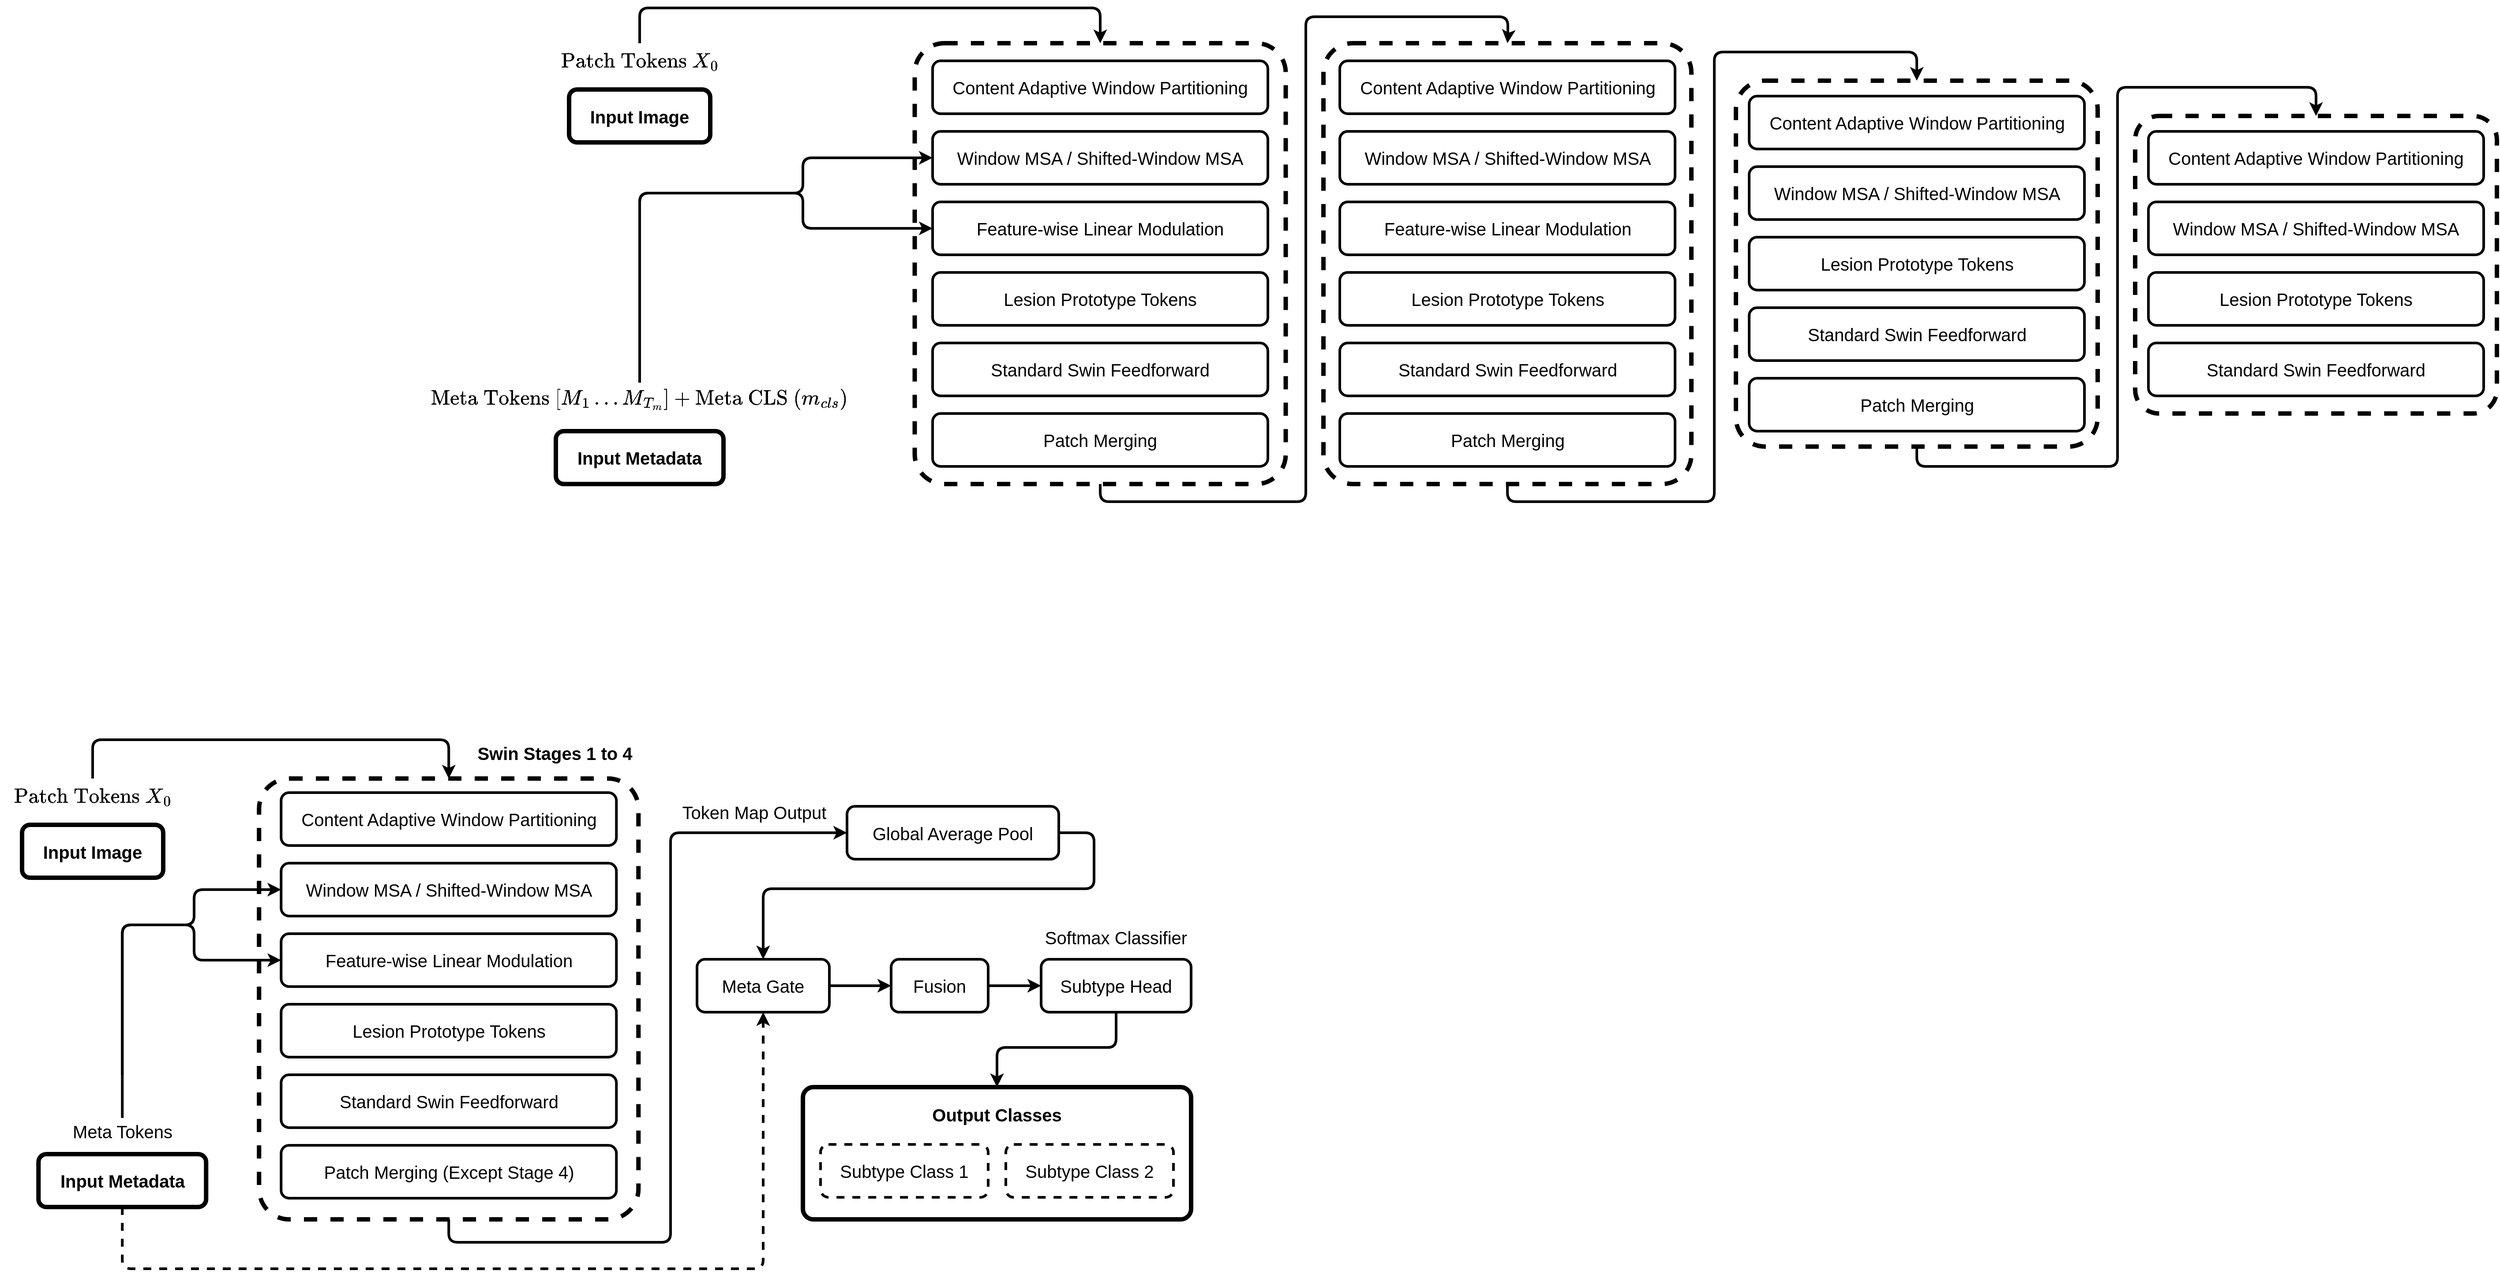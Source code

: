 <mxfile version="28.1.1">
  <diagram name="Page-1" id="LP4Lb6s6A55-pqGKUZwg">
    <mxGraphModel dx="3621" dy="1066" grid="1" gridSize="10" guides="1" tooltips="1" connect="1" arrows="1" fold="1" page="1" pageScale="1" pageWidth="827" pageHeight="1169" math="1" shadow="0">
      <root>
        <mxCell id="0" />
        <mxCell id="1" parent="0" />
        <mxCell id="s6Bo0KcBa6-XlI6CI8b0-150" value="" style="rounded=1;whiteSpace=wrap;html=1;strokeWidth=5;arcSize=8;" vertex="1" parent="1">
          <mxGeometry x="-530" y="1604" width="440" height="150" as="geometry" />
        </mxCell>
        <mxCell id="s6Bo0KcBa6-XlI6CI8b0-39" style="edgeStyle=orthogonalEdgeStyle;rounded=1;orthogonalLoop=1;jettySize=auto;html=1;exitX=0.5;exitY=1;exitDx=0;exitDy=0;entryX=0.5;entryY=0;entryDx=0;entryDy=0;curved=0;strokeWidth=3;" edge="1" parent="1" source="s6Bo0KcBa6-XlI6CI8b0-15" target="s6Bo0KcBa6-XlI6CI8b0-25">
          <mxGeometry relative="1" as="geometry">
            <Array as="points">
              <mxPoint x="-193" y="940" />
              <mxPoint x="40" y="940" />
              <mxPoint x="40" y="390" />
              <mxPoint x="269" y="390" />
              <mxPoint x="269" y="415" />
            </Array>
          </mxGeometry>
        </mxCell>
        <mxCell id="s6Bo0KcBa6-XlI6CI8b0-15" value="" style="rounded=1;whiteSpace=wrap;html=1;strokeWidth=5;dashed=1;arcSize=8;" vertex="1" parent="1">
          <mxGeometry x="-403.25" y="420" width="420.5" height="500" as="geometry" />
        </mxCell>
        <mxCell id="s6Bo0KcBa6-XlI6CI8b0-1" value="&lt;font style=&quot;font-size: 20px; line-height: 140%;&quot;&gt;Input Image&lt;/font&gt;" style="rounded=1;whiteSpace=wrap;html=1;fontStyle=1;strokeColor=default;fillColor=light-dark(#FFFFFF,var(--ge-dark-color, #121212));strokeWidth=5;" vertex="1" parent="1">
          <mxGeometry x="-795" y="472.5" width="160" height="60" as="geometry" />
        </mxCell>
        <mxCell id="s6Bo0KcBa6-XlI6CI8b0-2" value="&lt;font style=&quot;font-size: 20px; line-height: 140%;&quot;&gt;Input Metadata&lt;/font&gt;" style="rounded=1;whiteSpace=wrap;html=1;fontStyle=1;strokeColor=default;fillColor=light-dark(#FFFFFF,var(--ge-dark-color, #121212));strokeWidth=5;" vertex="1" parent="1">
          <mxGeometry x="-810" y="860" width="190" height="60" as="geometry" />
        </mxCell>
        <mxCell id="s6Bo0KcBa6-XlI6CI8b0-51" style="edgeStyle=orthogonalEdgeStyle;rounded=1;orthogonalLoop=1;jettySize=auto;html=1;exitX=0.5;exitY=0;exitDx=0;exitDy=0;entryX=0.5;entryY=0;entryDx=0;entryDy=0;curved=0;strokeWidth=3;" edge="1" parent="1" source="s6Bo0KcBa6-XlI6CI8b0-4" target="s6Bo0KcBa6-XlI6CI8b0-15">
          <mxGeometry relative="1" as="geometry">
            <Array as="points">
              <mxPoint x="-715" y="380" />
              <mxPoint x="-193" y="380" />
            </Array>
          </mxGeometry>
        </mxCell>
        <mxCell id="s6Bo0KcBa6-XlI6CI8b0-4" value="\[&#xa;\text{Patch Tokens } X_0&#xa;\]" style="text;whiteSpace=wrap;align=center;verticalAlign=middle;fontSize=20;" vertex="1" parent="1">
          <mxGeometry x="-820" y="420" width="210" height="40" as="geometry" />
        </mxCell>
        <mxCell id="s6Bo0KcBa6-XlI6CI8b0-53" style="edgeStyle=orthogonalEdgeStyle;rounded=1;orthogonalLoop=1;jettySize=auto;html=1;exitX=0.5;exitY=0;exitDx=0;exitDy=0;entryX=0;entryY=0.5;entryDx=0;entryDy=0;curved=0;strokeWidth=3;" edge="1" parent="1" source="s6Bo0KcBa6-XlI6CI8b0-6" target="s6Bo0KcBa6-XlI6CI8b0-9">
          <mxGeometry relative="1" as="geometry">
            <Array as="points">
              <mxPoint x="-715" y="590" />
              <mxPoint x="-530" y="590" />
              <mxPoint x="-530" y="550" />
            </Array>
          </mxGeometry>
        </mxCell>
        <mxCell id="s6Bo0KcBa6-XlI6CI8b0-54" style="edgeStyle=orthogonalEdgeStyle;rounded=1;orthogonalLoop=1;jettySize=auto;html=1;exitX=0.5;exitY=0;exitDx=0;exitDy=0;entryX=0;entryY=0.5;entryDx=0;entryDy=0;curved=0;strokeWidth=3;" edge="1" parent="1" source="s6Bo0KcBa6-XlI6CI8b0-6" target="s6Bo0KcBa6-XlI6CI8b0-10">
          <mxGeometry relative="1" as="geometry">
            <Array as="points">
              <mxPoint x="-715" y="590" />
              <mxPoint x="-530" y="590" />
              <mxPoint x="-530" y="630" />
            </Array>
          </mxGeometry>
        </mxCell>
        <mxCell id="s6Bo0KcBa6-XlI6CI8b0-6" value="\[&#xa;\text{Meta Tokens } [M_1 \ldots M_{T_m}] + \text{Meta CLS } (m_{cls})&#xa;\]" style="text;whiteSpace=wrap;verticalAlign=middle;fontSize=20;align=center;" vertex="1" parent="1">
          <mxGeometry x="-950" y="805" width="470" height="35" as="geometry" />
        </mxCell>
        <mxCell id="s6Bo0KcBa6-XlI6CI8b0-8" value="&lt;span style=&quot;font-size: 20px;&quot;&gt;Content Adaptive Window Partitioning&lt;/span&gt;" style="rounded=1;whiteSpace=wrap;html=1;fontStyle=0;strokeColor=default;fillColor=light-dark(#FFFFFF,var(--ge-dark-color, #121212));strokeWidth=3;" vertex="1" parent="1">
          <mxGeometry x="-383" y="440" width="380" height="60" as="geometry" />
        </mxCell>
        <mxCell id="s6Bo0KcBa6-XlI6CI8b0-9" value="&lt;font style=&quot;font-size: 20px;&quot;&gt;Window MSA / Shifted-Window MSA&lt;/font&gt;" style="rounded=1;whiteSpace=wrap;html=1;fontStyle=0;strokeColor=default;fillColor=light-dark(#FFFFFF,var(--ge-dark-color, #121212));strokeWidth=3;" vertex="1" parent="1">
          <mxGeometry x="-383" y="520" width="380" height="60" as="geometry" />
        </mxCell>
        <mxCell id="s6Bo0KcBa6-XlI6CI8b0-10" value="&lt;p data-pm-slice=&quot;0 0 []&quot;&gt;&lt;font style=&quot;font-size: 20px;&quot;&gt;Feature-wise Linear Modulation&lt;/font&gt;&lt;/p&gt;" style="rounded=1;whiteSpace=wrap;html=1;fontStyle=0;strokeColor=default;fillColor=light-dark(#FFFFFF,var(--ge-dark-color, #121212));strokeWidth=3;" vertex="1" parent="1">
          <mxGeometry x="-383" y="600" width="380" height="60" as="geometry" />
        </mxCell>
        <mxCell id="s6Bo0KcBa6-XlI6CI8b0-11" value="&lt;p data-pm-slice=&quot;0 0 []&quot;&gt;&lt;font style=&quot;font-size: 20px;&quot;&gt;Lesion Prototype Tokens&lt;/font&gt;&lt;/p&gt;" style="rounded=1;whiteSpace=wrap;html=1;fontStyle=0;strokeColor=default;fillColor=light-dark(#FFFFFF,var(--ge-dark-color, #121212));strokeWidth=3;" vertex="1" parent="1">
          <mxGeometry x="-383" y="680" width="380" height="60" as="geometry" />
        </mxCell>
        <mxCell id="s6Bo0KcBa6-XlI6CI8b0-13" value="&lt;p data-pm-slice=&quot;0 0 []&quot;&gt;&lt;font style=&quot;font-size: 20px; line-height: 180%;&quot;&gt;Standard Swin Feedforward&lt;/font&gt;&lt;/p&gt;" style="rounded=1;whiteSpace=wrap;html=1;fontStyle=0;strokeColor=default;fillColor=light-dark(#FFFFFF,var(--ge-dark-color, #121212));strokeWidth=3;" vertex="1" parent="1">
          <mxGeometry x="-383" y="760" width="380" height="60" as="geometry" />
        </mxCell>
        <mxCell id="s6Bo0KcBa6-XlI6CI8b0-14" value="&lt;p data-pm-slice=&quot;0 0 []&quot;&gt;&lt;font style=&quot;font-size: 20px;&quot;&gt;Patch Merging&lt;/font&gt;&lt;/p&gt;" style="rounded=1;whiteSpace=wrap;html=1;fontStyle=0;strokeColor=default;fillColor=light-dark(#FFFFFF,var(--ge-dark-color, #121212));strokeWidth=3;" vertex="1" parent="1">
          <mxGeometry x="-383" y="840" width="380" height="60" as="geometry" />
        </mxCell>
        <mxCell id="s6Bo0KcBa6-XlI6CI8b0-40" style="edgeStyle=orthogonalEdgeStyle;rounded=1;orthogonalLoop=1;jettySize=auto;html=1;exitX=0.5;exitY=1;exitDx=0;exitDy=0;entryX=0.5;entryY=0;entryDx=0;entryDy=0;curved=0;strokeWidth=3;" edge="1" parent="1" source="s6Bo0KcBa6-XlI6CI8b0-25" target="s6Bo0KcBa6-XlI6CI8b0-32">
          <mxGeometry relative="1" as="geometry">
            <Array as="points">
              <mxPoint x="269" y="940" />
              <mxPoint x="503" y="940" />
              <mxPoint x="503" y="430" />
              <mxPoint x="733" y="430" />
            </Array>
          </mxGeometry>
        </mxCell>
        <mxCell id="s6Bo0KcBa6-XlI6CI8b0-25" value="" style="rounded=1;whiteSpace=wrap;html=1;strokeWidth=5;dashed=1;arcSize=8;" vertex="1" parent="1">
          <mxGeometry x="60" y="420" width="417" height="500" as="geometry" />
        </mxCell>
        <mxCell id="s6Bo0KcBa6-XlI6CI8b0-26" value="&lt;span style=&quot;font-size: 20px;&quot;&gt;Content Adaptive Window Partitioning&lt;/span&gt;" style="rounded=1;whiteSpace=wrap;html=1;fontStyle=0;strokeColor=default;fillColor=light-dark(#FFFFFF,var(--ge-dark-color, #121212));strokeWidth=3;" vertex="1" parent="1">
          <mxGeometry x="78.5" y="440" width="380" height="60" as="geometry" />
        </mxCell>
        <mxCell id="s6Bo0KcBa6-XlI6CI8b0-27" value="&lt;font style=&quot;font-size: 20px;&quot;&gt;Window MSA / Shifted-Window MSA&lt;/font&gt;" style="rounded=1;whiteSpace=wrap;html=1;fontStyle=0;strokeColor=default;fillColor=light-dark(#FFFFFF,var(--ge-dark-color, #121212));strokeWidth=3;" vertex="1" parent="1">
          <mxGeometry x="78.5" y="520" width="380" height="60" as="geometry" />
        </mxCell>
        <mxCell id="s6Bo0KcBa6-XlI6CI8b0-28" value="&lt;p data-pm-slice=&quot;0 0 []&quot;&gt;&lt;font style=&quot;font-size: 20px;&quot;&gt;Feature-wise Linear Modulation&lt;/font&gt;&lt;/p&gt;" style="rounded=1;whiteSpace=wrap;html=1;fontStyle=0;strokeColor=default;fillColor=light-dark(#FFFFFF,var(--ge-dark-color, #121212));strokeWidth=3;" vertex="1" parent="1">
          <mxGeometry x="78.5" y="600" width="380" height="60" as="geometry" />
        </mxCell>
        <mxCell id="s6Bo0KcBa6-XlI6CI8b0-29" value="&lt;p data-pm-slice=&quot;0 0 []&quot;&gt;&lt;font style=&quot;font-size: 20px;&quot;&gt;Lesion Prototype Tokens&lt;/font&gt;&lt;/p&gt;" style="rounded=1;whiteSpace=wrap;html=1;fontStyle=0;strokeColor=default;fillColor=light-dark(#FFFFFF,var(--ge-dark-color, #121212));strokeWidth=3;" vertex="1" parent="1">
          <mxGeometry x="78.5" y="680" width="380" height="60" as="geometry" />
        </mxCell>
        <mxCell id="s6Bo0KcBa6-XlI6CI8b0-30" value="&lt;p data-pm-slice=&quot;0 0 []&quot;&gt;&lt;font style=&quot;font-size: 20px; line-height: 180%;&quot;&gt;Standard Swin Feedforward&lt;/font&gt;&lt;/p&gt;" style="rounded=1;whiteSpace=wrap;html=1;fontStyle=0;strokeColor=default;fillColor=light-dark(#FFFFFF,var(--ge-dark-color, #121212));strokeWidth=3;" vertex="1" parent="1">
          <mxGeometry x="78.5" y="760" width="380" height="60" as="geometry" />
        </mxCell>
        <mxCell id="s6Bo0KcBa6-XlI6CI8b0-31" value="&lt;p data-pm-slice=&quot;0 0 []&quot;&gt;&lt;font style=&quot;font-size: 20px;&quot;&gt;Patch Merging&lt;/font&gt;&lt;/p&gt;" style="rounded=1;whiteSpace=wrap;html=1;fontStyle=0;strokeColor=default;fillColor=light-dark(#FFFFFF,var(--ge-dark-color, #121212));strokeWidth=3;" vertex="1" parent="1">
          <mxGeometry x="78.5" y="840" width="380" height="60" as="geometry" />
        </mxCell>
        <mxCell id="s6Bo0KcBa6-XlI6CI8b0-47" style="edgeStyle=orthogonalEdgeStyle;rounded=1;orthogonalLoop=1;jettySize=auto;html=1;exitX=0.5;exitY=1;exitDx=0;exitDy=0;entryX=0.5;entryY=0;entryDx=0;entryDy=0;curved=0;strokeWidth=3;" edge="1" parent="1" source="s6Bo0KcBa6-XlI6CI8b0-32" target="s6Bo0KcBa6-XlI6CI8b0-41">
          <mxGeometry relative="1" as="geometry">
            <Array as="points">
              <mxPoint x="732" y="900" />
              <mxPoint x="960" y="900" />
              <mxPoint x="960" y="470" />
              <mxPoint x="1185" y="470" />
            </Array>
          </mxGeometry>
        </mxCell>
        <mxCell id="s6Bo0KcBa6-XlI6CI8b0-32" value="" style="rounded=1;whiteSpace=wrap;html=1;strokeWidth=5;dashed=1;arcSize=8;" vertex="1" parent="1">
          <mxGeometry x="527.5" y="462.5" width="410" height="415" as="geometry" />
        </mxCell>
        <mxCell id="s6Bo0KcBa6-XlI6CI8b0-33" value="&lt;span style=&quot;font-size: 20px;&quot;&gt;Content Adaptive Window Partitioning&lt;/span&gt;" style="rounded=1;whiteSpace=wrap;html=1;fontStyle=0;strokeColor=default;fillColor=light-dark(#FFFFFF,var(--ge-dark-color, #121212));strokeWidth=3;" vertex="1" parent="1">
          <mxGeometry x="542.5" y="480" width="380" height="60" as="geometry" />
        </mxCell>
        <mxCell id="s6Bo0KcBa6-XlI6CI8b0-34" value="&lt;font style=&quot;font-size: 20px;&quot;&gt;Window MSA / Shifted-Window MSA&lt;/font&gt;" style="rounded=1;whiteSpace=wrap;html=1;fontStyle=0;strokeColor=default;fillColor=light-dark(#FFFFFF,var(--ge-dark-color, #121212));strokeWidth=3;" vertex="1" parent="1">
          <mxGeometry x="542.5" y="560" width="380" height="60" as="geometry" />
        </mxCell>
        <mxCell id="s6Bo0KcBa6-XlI6CI8b0-36" value="&lt;p data-pm-slice=&quot;0 0 []&quot;&gt;&lt;font style=&quot;font-size: 20px;&quot;&gt;Lesion Prototype Tokens&lt;/font&gt;&lt;/p&gt;" style="rounded=1;whiteSpace=wrap;html=1;fontStyle=0;strokeColor=default;fillColor=light-dark(#FFFFFF,var(--ge-dark-color, #121212));strokeWidth=3;" vertex="1" parent="1">
          <mxGeometry x="542.5" y="640" width="380" height="60" as="geometry" />
        </mxCell>
        <mxCell id="s6Bo0KcBa6-XlI6CI8b0-37" value="&lt;p data-pm-slice=&quot;0 0 []&quot;&gt;&lt;font style=&quot;font-size: 20px; line-height: 180%;&quot;&gt;Standard Swin Feedforward&lt;/font&gt;&lt;/p&gt;" style="rounded=1;whiteSpace=wrap;html=1;fontStyle=0;strokeColor=default;fillColor=light-dark(#FFFFFF,var(--ge-dark-color, #121212));strokeWidth=3;" vertex="1" parent="1">
          <mxGeometry x="542.5" y="720" width="380" height="60" as="geometry" />
        </mxCell>
        <mxCell id="s6Bo0KcBa6-XlI6CI8b0-38" value="&lt;p data-pm-slice=&quot;0 0 []&quot;&gt;&lt;font style=&quot;font-size: 20px;&quot;&gt;Patch Merging&lt;/font&gt;&lt;/p&gt;" style="rounded=1;whiteSpace=wrap;html=1;fontStyle=0;strokeColor=default;fillColor=light-dark(#FFFFFF,var(--ge-dark-color, #121212));strokeWidth=3;" vertex="1" parent="1">
          <mxGeometry x="542.5" y="800" width="380" height="60" as="geometry" />
        </mxCell>
        <mxCell id="s6Bo0KcBa6-XlI6CI8b0-41" value="" style="rounded=1;whiteSpace=wrap;html=1;strokeWidth=5;dashed=1;arcSize=8;" vertex="1" parent="1">
          <mxGeometry x="980" y="502.5" width="410" height="337.5" as="geometry" />
        </mxCell>
        <mxCell id="s6Bo0KcBa6-XlI6CI8b0-42" value="&lt;span style=&quot;font-size: 20px;&quot;&gt;Content Adaptive Window Partitioning&lt;/span&gt;" style="rounded=1;whiteSpace=wrap;html=1;fontStyle=0;strokeColor=default;fillColor=light-dark(#FFFFFF,var(--ge-dark-color, #121212));strokeWidth=3;" vertex="1" parent="1">
          <mxGeometry x="995" y="520" width="380" height="60" as="geometry" />
        </mxCell>
        <mxCell id="s6Bo0KcBa6-XlI6CI8b0-43" value="&lt;font style=&quot;font-size: 20px;&quot;&gt;Window MSA / Shifted-Window MSA&lt;/font&gt;" style="rounded=1;whiteSpace=wrap;html=1;fontStyle=0;strokeColor=default;fillColor=light-dark(#FFFFFF,var(--ge-dark-color, #121212));strokeWidth=3;" vertex="1" parent="1">
          <mxGeometry x="995" y="600" width="380" height="60" as="geometry" />
        </mxCell>
        <mxCell id="s6Bo0KcBa6-XlI6CI8b0-44" value="&lt;p data-pm-slice=&quot;0 0 []&quot;&gt;&lt;font style=&quot;font-size: 20px;&quot;&gt;Lesion Prototype Tokens&lt;/font&gt;&lt;/p&gt;" style="rounded=1;whiteSpace=wrap;html=1;fontStyle=0;strokeColor=default;fillColor=light-dark(#FFFFFF,var(--ge-dark-color, #121212));strokeWidth=3;" vertex="1" parent="1">
          <mxGeometry x="995" y="680" width="380" height="60" as="geometry" />
        </mxCell>
        <mxCell id="s6Bo0KcBa6-XlI6CI8b0-45" value="&lt;p data-pm-slice=&quot;0 0 []&quot;&gt;&lt;font style=&quot;font-size: 20px; line-height: 180%;&quot;&gt;Standard Swin Feedforward&lt;/font&gt;&lt;/p&gt;" style="rounded=1;whiteSpace=wrap;html=1;fontStyle=0;strokeColor=default;fillColor=light-dark(#FFFFFF,var(--ge-dark-color, #121212));strokeWidth=3;" vertex="1" parent="1">
          <mxGeometry x="995" y="760" width="380" height="60" as="geometry" />
        </mxCell>
        <mxCell id="s6Bo0KcBa6-XlI6CI8b0-134" style="edgeStyle=orthogonalEdgeStyle;rounded=1;orthogonalLoop=1;jettySize=auto;html=1;exitX=0.5;exitY=1;exitDx=0;exitDy=0;curved=0;strokeWidth=3;entryX=0;entryY=0.5;entryDx=0;entryDy=0;" edge="1" parent="1" source="s6Bo0KcBa6-XlI6CI8b0-91" target="s6Bo0KcBa6-XlI6CI8b0-132">
          <mxGeometry relative="1" as="geometry">
            <mxPoint x="-520" y="1250" as="targetPoint" />
            <Array as="points">
              <mxPoint x="-931" y="1780" />
              <mxPoint x="-680" y="1780" />
              <mxPoint x="-680" y="1316" />
            </Array>
          </mxGeometry>
        </mxCell>
        <mxCell id="s6Bo0KcBa6-XlI6CI8b0-91" value="" style="rounded=1;whiteSpace=wrap;html=1;strokeWidth=5;dashed=1;arcSize=8;" vertex="1" parent="1">
          <mxGeometry x="-1146.38" y="1254" width="430" height="500" as="geometry" />
        </mxCell>
        <mxCell id="s6Bo0KcBa6-XlI6CI8b0-92" value="&lt;font style=&quot;font-size: 20px; line-height: 140%;&quot;&gt;Input Image&lt;/font&gt;" style="rounded=1;whiteSpace=wrap;html=1;fontStyle=1;strokeColor=default;fillColor=light-dark(#FFFFFF,var(--ge-dark-color, #121212));strokeWidth=5;" vertex="1" parent="1">
          <mxGeometry x="-1415" y="1306.5" width="160" height="60" as="geometry" />
        </mxCell>
        <mxCell id="s6Bo0KcBa6-XlI6CI8b0-139" style="edgeStyle=orthogonalEdgeStyle;rounded=1;orthogonalLoop=1;jettySize=auto;html=1;exitX=0.5;exitY=1;exitDx=0;exitDy=0;entryX=0.5;entryY=1;entryDx=0;entryDy=0;curved=0;strokeWidth=3;dashed=1;" edge="1" parent="1" source="s6Bo0KcBa6-XlI6CI8b0-93" target="s6Bo0KcBa6-XlI6CI8b0-136">
          <mxGeometry relative="1" as="geometry">
            <Array as="points">
              <mxPoint x="-1301" y="1810" />
              <mxPoint x="-575" y="1810" />
            </Array>
          </mxGeometry>
        </mxCell>
        <mxCell id="s6Bo0KcBa6-XlI6CI8b0-93" value="&lt;font style=&quot;font-size: 20px; line-height: 140%;&quot;&gt;Input Metadata&lt;/font&gt;" style="rounded=1;whiteSpace=wrap;html=1;fontStyle=1;strokeColor=default;fillColor=light-dark(#FFFFFF,var(--ge-dark-color, #121212));strokeWidth=5;" vertex="1" parent="1">
          <mxGeometry x="-1396.38" y="1680" width="190" height="60" as="geometry" />
        </mxCell>
        <mxCell id="s6Bo0KcBa6-XlI6CI8b0-94" style="edgeStyle=orthogonalEdgeStyle;rounded=1;orthogonalLoop=1;jettySize=auto;html=1;exitX=0.5;exitY=0;exitDx=0;exitDy=0;curved=0;strokeWidth=3;entryX=0.5;entryY=0;entryDx=0;entryDy=0;" edge="1" parent="1" source="s6Bo0KcBa6-XlI6CI8b0-95" target="s6Bo0KcBa6-XlI6CI8b0-91">
          <mxGeometry relative="1" as="geometry">
            <Array as="points">
              <mxPoint x="-1335" y="1210" />
              <mxPoint x="-931" y="1210" />
            </Array>
            <mxPoint x="-780" y="1140" as="targetPoint" />
          </mxGeometry>
        </mxCell>
        <mxCell id="s6Bo0KcBa6-XlI6CI8b0-95" value="\[&#xa;\text{Patch Tokens } X_0&#xa;\]" style="text;whiteSpace=wrap;align=center;verticalAlign=middle;fontSize=20;" vertex="1" parent="1">
          <mxGeometry x="-1440" y="1254" width="210" height="40" as="geometry" />
        </mxCell>
        <mxCell id="s6Bo0KcBa6-XlI6CI8b0-96" style="edgeStyle=orthogonalEdgeStyle;rounded=1;orthogonalLoop=1;jettySize=auto;html=1;exitX=0.5;exitY=0;exitDx=0;exitDy=0;entryX=0;entryY=0.5;entryDx=0;entryDy=0;curved=0;strokeWidth=3;" edge="1" parent="1" target="s6Bo0KcBa6-XlI6CI8b0-100">
          <mxGeometry relative="1" as="geometry">
            <Array as="points">
              <mxPoint x="-1301" y="1420" />
              <mxPoint x="-1220" y="1420" />
              <mxPoint x="-1220" y="1380" />
            </Array>
            <mxPoint x="-1301.38" y="1590" as="sourcePoint" />
          </mxGeometry>
        </mxCell>
        <mxCell id="s6Bo0KcBa6-XlI6CI8b0-97" style="edgeStyle=orthogonalEdgeStyle;rounded=1;orthogonalLoop=1;jettySize=auto;html=1;entryX=0;entryY=0.5;entryDx=0;entryDy=0;curved=0;strokeWidth=3;exitX=0.5;exitY=0;exitDx=0;exitDy=0;" edge="1" parent="1" source="s6Bo0KcBa6-XlI6CI8b0-156" target="s6Bo0KcBa6-XlI6CI8b0-101">
          <mxGeometry relative="1" as="geometry">
            <Array as="points">
              <mxPoint x="-1301" y="1420" />
              <mxPoint x="-1220" y="1420" />
              <mxPoint x="-1220" y="1460" />
            </Array>
            <mxPoint x="-1301.38" y="1590" as="sourcePoint" />
          </mxGeometry>
        </mxCell>
        <mxCell id="s6Bo0KcBa6-XlI6CI8b0-99" value="&lt;span style=&quot;font-size: 20px;&quot;&gt;Content Adaptive Window Partitioning&lt;/span&gt;" style="rounded=1;whiteSpace=wrap;html=1;fontStyle=0;strokeColor=default;fillColor=light-dark(#FFFFFF,var(--ge-dark-color, #121212));strokeWidth=3;" vertex="1" parent="1">
          <mxGeometry x="-1121.38" y="1270" width="380" height="60" as="geometry" />
        </mxCell>
        <mxCell id="s6Bo0KcBa6-XlI6CI8b0-100" value="&lt;font style=&quot;font-size: 20px;&quot;&gt;Window MSA / Shifted-Window MSA&lt;/font&gt;" style="rounded=1;whiteSpace=wrap;html=1;fontStyle=0;strokeColor=default;fillColor=light-dark(#FFFFFF,var(--ge-dark-color, #121212));strokeWidth=3;" vertex="1" parent="1">
          <mxGeometry x="-1121.38" y="1350" width="380" height="60" as="geometry" />
        </mxCell>
        <mxCell id="s6Bo0KcBa6-XlI6CI8b0-101" value="&lt;p data-pm-slice=&quot;0 0 []&quot;&gt;&lt;font style=&quot;font-size: 20px;&quot;&gt;Feature-wise Linear Modulation&lt;/font&gt;&lt;/p&gt;" style="rounded=1;whiteSpace=wrap;html=1;fontStyle=0;strokeColor=default;fillColor=light-dark(#FFFFFF,var(--ge-dark-color, #121212));strokeWidth=3;" vertex="1" parent="1">
          <mxGeometry x="-1121.38" y="1430" width="380" height="60" as="geometry" />
        </mxCell>
        <mxCell id="s6Bo0KcBa6-XlI6CI8b0-102" value="&lt;p data-pm-slice=&quot;0 0 []&quot;&gt;&lt;font style=&quot;font-size: 20px;&quot;&gt;Lesion Prototype Tokens&lt;/font&gt;&lt;/p&gt;" style="rounded=1;whiteSpace=wrap;html=1;fontStyle=0;strokeColor=default;fillColor=light-dark(#FFFFFF,var(--ge-dark-color, #121212));strokeWidth=3;" vertex="1" parent="1">
          <mxGeometry x="-1121.38" y="1510" width="380" height="60" as="geometry" />
        </mxCell>
        <mxCell id="s6Bo0KcBa6-XlI6CI8b0-103" value="&lt;p data-pm-slice=&quot;0 0 []&quot;&gt;&lt;font style=&quot;font-size: 20px; line-height: 180%;&quot;&gt;Standard Swin Feedforward&lt;/font&gt;&lt;/p&gt;" style="rounded=1;whiteSpace=wrap;html=1;fontStyle=0;strokeColor=default;fillColor=light-dark(#FFFFFF,var(--ge-dark-color, #121212));strokeWidth=3;" vertex="1" parent="1">
          <mxGeometry x="-1121.38" y="1590" width="380" height="60" as="geometry" />
        </mxCell>
        <mxCell id="s6Bo0KcBa6-XlI6CI8b0-104" value="&lt;p data-pm-slice=&quot;0 0 []&quot;&gt;&lt;font style=&quot;font-size: 20px;&quot;&gt;Patch Merging (Except Stage 4)&lt;/font&gt;&lt;/p&gt;" style="rounded=1;whiteSpace=wrap;html=1;fontStyle=0;strokeColor=default;fillColor=light-dark(#FFFFFF,var(--ge-dark-color, #121212));strokeWidth=3;" vertex="1" parent="1">
          <mxGeometry x="-1121.38" y="1670" width="380" height="60" as="geometry" />
        </mxCell>
        <mxCell id="s6Bo0KcBa6-XlI6CI8b0-127" value="&lt;font style=&quot;font-size: 20px;&quot;&gt;Swin Stages 1 to 4&lt;/font&gt;" style="text;html=1;align=center;verticalAlign=middle;whiteSpace=wrap;rounded=0;fontStyle=1" vertex="1" parent="1">
          <mxGeometry x="-906.38" y="1210" width="190" height="30" as="geometry" />
        </mxCell>
        <mxCell id="s6Bo0KcBa6-XlI6CI8b0-154" style="edgeStyle=orthogonalEdgeStyle;rounded=1;orthogonalLoop=1;jettySize=auto;html=1;exitX=1;exitY=0.5;exitDx=0;exitDy=0;curved=0;strokeWidth=3;" edge="1" parent="1" source="s6Bo0KcBa6-XlI6CI8b0-132" target="s6Bo0KcBa6-XlI6CI8b0-136">
          <mxGeometry relative="1" as="geometry">
            <Array as="points">
              <mxPoint x="-200" y="1315" />
              <mxPoint x="-200" y="1379" />
              <mxPoint x="-575" y="1379" />
            </Array>
          </mxGeometry>
        </mxCell>
        <mxCell id="s6Bo0KcBa6-XlI6CI8b0-132" value="&lt;font style=&quot;font-size: 20px;&quot;&gt;Global Average Pool&lt;/font&gt;" style="rounded=1;whiteSpace=wrap;html=1;fontStyle=0;strokeColor=default;fillColor=light-dark(#FFFFFF,var(--ge-dark-color, #121212));strokeWidth=3;" vertex="1" parent="1">
          <mxGeometry x="-480" y="1285.5" width="240" height="60" as="geometry" />
        </mxCell>
        <mxCell id="s6Bo0KcBa6-XlI6CI8b0-135" value="&lt;font style=&quot;font-size: 20px;&quot;&gt;Token Map Output&lt;/font&gt;" style="text;html=1;align=center;verticalAlign=middle;whiteSpace=wrap;rounded=0;fontStyle=0" vertex="1" parent="1">
          <mxGeometry x="-680" y="1276.5" width="190" height="30" as="geometry" />
        </mxCell>
        <mxCell id="s6Bo0KcBa6-XlI6CI8b0-142" style="edgeStyle=orthogonalEdgeStyle;rounded=0;orthogonalLoop=1;jettySize=auto;html=1;exitX=1;exitY=0.5;exitDx=0;exitDy=0;strokeWidth=3;" edge="1" parent="1" source="s6Bo0KcBa6-XlI6CI8b0-136" target="s6Bo0KcBa6-XlI6CI8b0-141">
          <mxGeometry relative="1" as="geometry" />
        </mxCell>
        <mxCell id="s6Bo0KcBa6-XlI6CI8b0-136" value="&lt;font style=&quot;font-size: 20px;&quot;&gt;Meta Gate&lt;/font&gt;" style="rounded=1;whiteSpace=wrap;html=1;fontStyle=0;strokeColor=default;fillColor=light-dark(#FFFFFF,var(--ge-dark-color, #121212));strokeWidth=3;" vertex="1" parent="1">
          <mxGeometry x="-650" y="1459" width="150" height="60" as="geometry" />
        </mxCell>
        <mxCell id="s6Bo0KcBa6-XlI6CI8b0-155" style="edgeStyle=orthogonalEdgeStyle;rounded=0;orthogonalLoop=1;jettySize=auto;html=1;exitX=1;exitY=0.5;exitDx=0;exitDy=0;strokeWidth=3;" edge="1" parent="1" source="s6Bo0KcBa6-XlI6CI8b0-141" target="s6Bo0KcBa6-XlI6CI8b0-143">
          <mxGeometry relative="1" as="geometry" />
        </mxCell>
        <mxCell id="s6Bo0KcBa6-XlI6CI8b0-141" value="&lt;font style=&quot;font-size: 20px;&quot;&gt;Fusion&lt;/font&gt;" style="rounded=1;whiteSpace=wrap;html=1;fontStyle=0;strokeColor=default;fillColor=light-dark(#FFFFFF,var(--ge-dark-color, #121212));strokeWidth=3;" vertex="1" parent="1">
          <mxGeometry x="-430" y="1459" width="110" height="60" as="geometry" />
        </mxCell>
        <mxCell id="s6Bo0KcBa6-XlI6CI8b0-153" style="edgeStyle=orthogonalEdgeStyle;rounded=1;orthogonalLoop=1;jettySize=auto;html=1;exitX=0.5;exitY=1;exitDx=0;exitDy=0;entryX=0.5;entryY=0;entryDx=0;entryDy=0;curved=0;strokeWidth=3;" edge="1" parent="1" source="s6Bo0KcBa6-XlI6CI8b0-143" target="s6Bo0KcBa6-XlI6CI8b0-150">
          <mxGeometry relative="1" as="geometry">
            <Array as="points">
              <mxPoint x="-193" y="1559" />
              <mxPoint x="-318" y="1559" />
            </Array>
          </mxGeometry>
        </mxCell>
        <mxCell id="s6Bo0KcBa6-XlI6CI8b0-143" value="&lt;font style=&quot;font-size: 20px;&quot;&gt; Subtype Head&lt;/font&gt;" style="rounded=1;whiteSpace=wrap;html=1;fontStyle=0;strokeColor=default;fillColor=light-dark(#FFFFFF,var(--ge-dark-color, #121212));strokeWidth=3;" vertex="1" parent="1">
          <mxGeometry x="-260" y="1459" width="170" height="60" as="geometry" />
        </mxCell>
        <mxCell id="s6Bo0KcBa6-XlI6CI8b0-145" value="&lt;font style=&quot;font-size: 20px;&quot;&gt;Softmax Classifier&lt;/font&gt;" style="text;html=1;align=center;verticalAlign=middle;whiteSpace=wrap;rounded=0;fontStyle=0" vertex="1" parent="1">
          <mxGeometry x="-270" y="1419" width="190" height="30" as="geometry" />
        </mxCell>
        <mxCell id="s6Bo0KcBa6-XlI6CI8b0-146" value="&lt;span style=&quot;font-size: 20px;&quot;&gt;Subtype Class 1&lt;/span&gt;" style="rounded=1;whiteSpace=wrap;html=1;fontStyle=0;strokeColor=default;fillColor=light-dark(#FFFFFF,var(--ge-dark-color, #121212));strokeWidth=3;dashed=1;" vertex="1" parent="1">
          <mxGeometry x="-510" y="1669" width="190" height="60" as="geometry" />
        </mxCell>
        <mxCell id="s6Bo0KcBa6-XlI6CI8b0-147" value="&lt;span style=&quot;font-size: 20px;&quot;&gt;Subtype Class 2&lt;/span&gt;" style="rounded=1;whiteSpace=wrap;html=1;fontStyle=0;strokeColor=default;fillColor=light-dark(#FFFFFF,var(--ge-dark-color, #121212));strokeWidth=3;dashed=1;" vertex="1" parent="1">
          <mxGeometry x="-300" y="1669" width="190" height="60" as="geometry" />
        </mxCell>
        <mxCell id="s6Bo0KcBa6-XlI6CI8b0-151" value="&lt;font style=&quot;font-size: 20px;&quot;&gt;Output Classes&lt;/font&gt;" style="text;html=1;align=center;verticalAlign=middle;whiteSpace=wrap;rounded=0;fontStyle=1" vertex="1" parent="1">
          <mxGeometry x="-385" y="1620" width="150" height="30" as="geometry" />
        </mxCell>
        <mxCell id="s6Bo0KcBa6-XlI6CI8b0-156" value="&lt;font style=&quot;font-size: 20px;&quot;&gt;Meta Tokens&lt;/font&gt;" style="text;html=1;align=center;verticalAlign=middle;whiteSpace=wrap;rounded=0;fontStyle=0" vertex="1" parent="1">
          <mxGeometry x="-1366.38" y="1639" width="130" height="30" as="geometry" />
        </mxCell>
      </root>
    </mxGraphModel>
  </diagram>
</mxfile>
